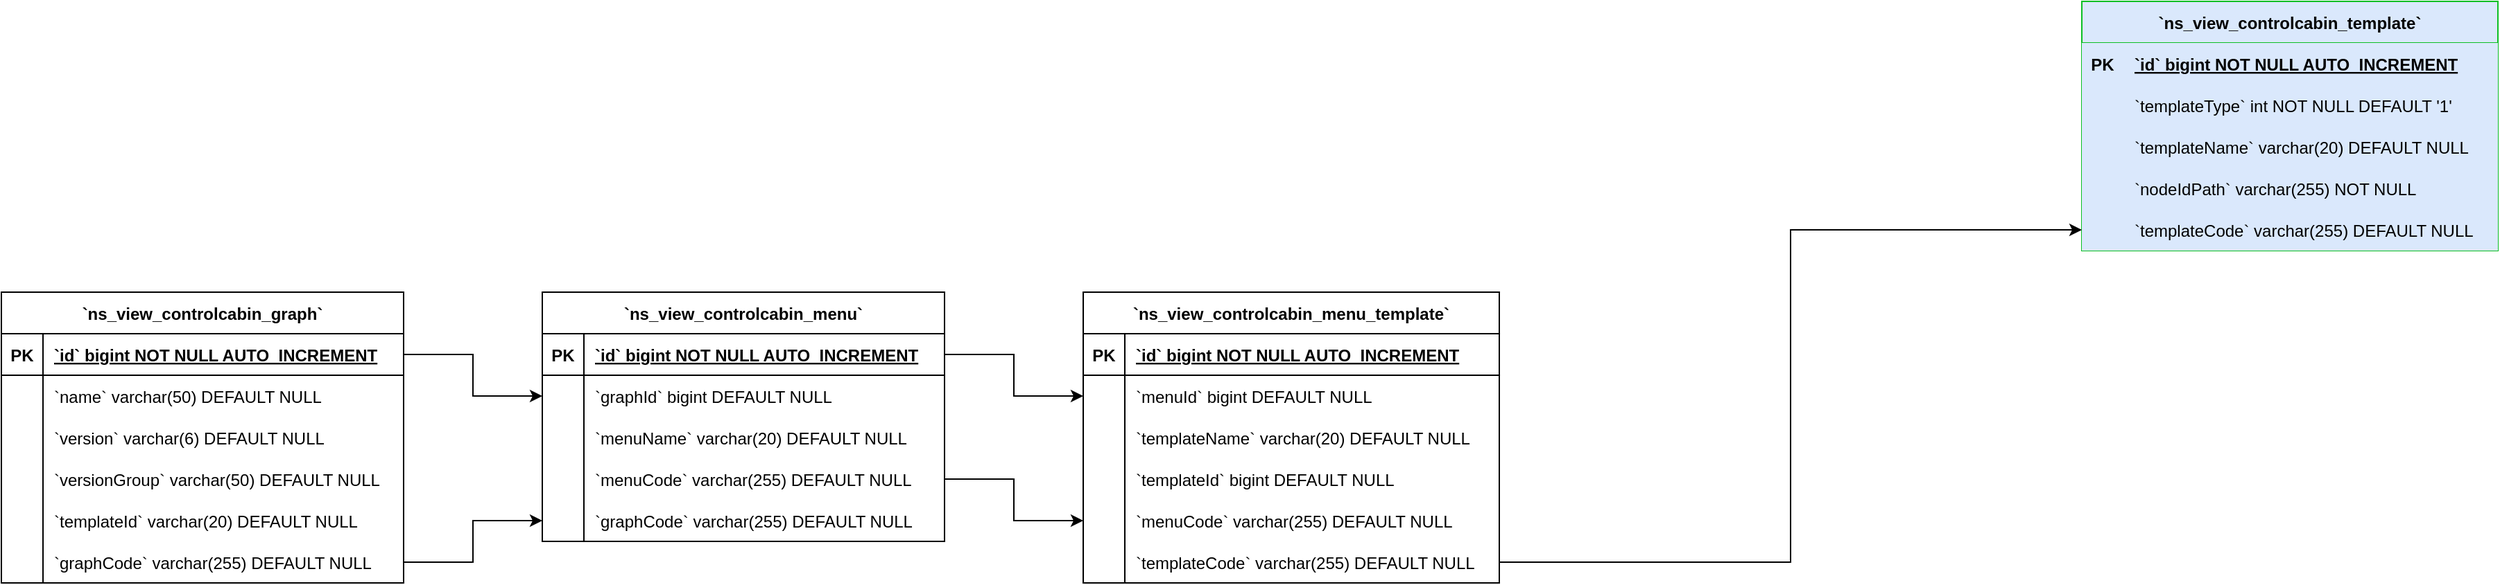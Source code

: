 <mxfile version="24.7.17">
  <diagram name="Page-1" id="efa7a0a1-bf9b-a30e-e6df-94a7791c09e9">
    <mxGraphModel dx="2937" dy="1209" grid="1" gridSize="10" guides="1" tooltips="1" connect="1" arrows="1" fold="1" page="1" pageScale="1" pageWidth="826" pageHeight="1169" background="none" math="0" shadow="0">
      <root>
        <mxCell id="0" />
        <mxCell id="1" parent="0" />
        <mxCell id="zxkC-XDfLACtidR0Jh8t-341" value="`ns_view_controlcabin_template`" style="shape=table;startSize=30;container=1;collapsible=1;childLayout=tableLayout;fixedRows=1;rowLines=0;fontStyle=1;align=center;resizeLast=1;fillColor=#dae8fc;strokeColor=#0BBF23;swimlaneFillColor=none;" vertex="1" parent="1">
          <mxGeometry x="780" y="230" width="300" height="180" as="geometry" />
        </mxCell>
        <mxCell id="zxkC-XDfLACtidR0Jh8t-342" value="" style="shape=tableRow;horizontal=0;startSize=0;swimlaneHead=0;swimlaneBody=0;fillColor=#dae8fc;collapsible=0;dropTarget=0;points=[[0,0.5],[1,0.5]];portConstraint=eastwest;strokeColor=#0BBF23;top=0;left=0;right=0;bottom=1;swimlaneFillColor=none;" vertex="1" parent="zxkC-XDfLACtidR0Jh8t-341">
          <mxGeometry y="30" width="300" height="30" as="geometry" />
        </mxCell>
        <mxCell id="zxkC-XDfLACtidR0Jh8t-343" value="PK" style="shape=partialRectangle;overflow=hidden;connectable=0;fillColor=#dae8fc;strokeColor=#0BBF23;top=0;left=0;bottom=0;right=0;fontStyle=1;swimlaneFillColor=none;" vertex="1" parent="zxkC-XDfLACtidR0Jh8t-342">
          <mxGeometry width="30" height="30" as="geometry">
            <mxRectangle width="30" height="30" as="alternateBounds" />
          </mxGeometry>
        </mxCell>
        <mxCell id="zxkC-XDfLACtidR0Jh8t-344" value="`id` bigint NOT NULL AUTO_INCREMENT" style="shape=partialRectangle;overflow=hidden;connectable=0;fillColor=#dae8fc;align=left;strokeColor=#0BBF23;top=0;left=0;bottom=0;right=0;spacingLeft=6;fontStyle=5;swimlaneFillColor=none;" vertex="1" parent="zxkC-XDfLACtidR0Jh8t-342">
          <mxGeometry x="30" width="270" height="30" as="geometry">
            <mxRectangle width="270" height="30" as="alternateBounds" />
          </mxGeometry>
        </mxCell>
        <mxCell id="zxkC-XDfLACtidR0Jh8t-345" value="" style="shape=tableRow;horizontal=0;startSize=0;swimlaneHead=0;swimlaneBody=0;fillColor=#dae8fc;collapsible=0;dropTarget=0;points=[[0,0.5],[1,0.5]];portConstraint=eastwest;strokeColor=#0BBF23;top=0;left=0;right=0;bottom=0;swimlaneFillColor=none;" vertex="1" parent="zxkC-XDfLACtidR0Jh8t-341">
          <mxGeometry y="60" width="300" height="30" as="geometry" />
        </mxCell>
        <mxCell id="zxkC-XDfLACtidR0Jh8t-346" value="" style="shape=partialRectangle;overflow=hidden;connectable=0;fillColor=#dae8fc;strokeColor=#0BBF23;top=0;left=0;bottom=0;right=0;swimlaneFillColor=none;" vertex="1" parent="zxkC-XDfLACtidR0Jh8t-345">
          <mxGeometry width="30" height="30" as="geometry">
            <mxRectangle width="30" height="30" as="alternateBounds" />
          </mxGeometry>
        </mxCell>
        <mxCell id="zxkC-XDfLACtidR0Jh8t-347" value="`templateType` int NOT NULL DEFAULT &#39;1&#39;" style="shape=partialRectangle;overflow=hidden;connectable=0;fillColor=#dae8fc;align=left;strokeColor=#0BBF23;top=0;left=0;bottom=0;right=0;spacingLeft=6;swimlaneFillColor=none;" vertex="1" parent="zxkC-XDfLACtidR0Jh8t-345">
          <mxGeometry x="30" width="270" height="30" as="geometry">
            <mxRectangle width="270" height="30" as="alternateBounds" />
          </mxGeometry>
        </mxCell>
        <mxCell id="zxkC-XDfLACtidR0Jh8t-348" value="" style="shape=tableRow;horizontal=0;startSize=0;swimlaneHead=0;swimlaneBody=0;fillColor=#dae8fc;collapsible=0;dropTarget=0;points=[[0,0.5],[1,0.5]];portConstraint=eastwest;strokeColor=#0BBF23;top=0;left=0;right=0;bottom=0;swimlaneFillColor=none;" vertex="1" parent="zxkC-XDfLACtidR0Jh8t-341">
          <mxGeometry y="90" width="300" height="30" as="geometry" />
        </mxCell>
        <mxCell id="zxkC-XDfLACtidR0Jh8t-349" value="" style="shape=partialRectangle;overflow=hidden;connectable=0;fillColor=#dae8fc;strokeColor=#0BBF23;top=0;left=0;bottom=0;right=0;swimlaneFillColor=none;" vertex="1" parent="zxkC-XDfLACtidR0Jh8t-348">
          <mxGeometry width="30" height="30" as="geometry">
            <mxRectangle width="30" height="30" as="alternateBounds" />
          </mxGeometry>
        </mxCell>
        <mxCell id="zxkC-XDfLACtidR0Jh8t-350" value="`templateName` varchar(20) DEFAULT NULL" style="shape=partialRectangle;overflow=hidden;connectable=0;fillColor=#dae8fc;align=left;strokeColor=#0BBF23;top=0;left=0;bottom=0;right=0;spacingLeft=6;swimlaneFillColor=none;" vertex="1" parent="zxkC-XDfLACtidR0Jh8t-348">
          <mxGeometry x="30" width="270" height="30" as="geometry">
            <mxRectangle width="270" height="30" as="alternateBounds" />
          </mxGeometry>
        </mxCell>
        <mxCell id="zxkC-XDfLACtidR0Jh8t-351" value="" style="shape=tableRow;horizontal=0;startSize=0;swimlaneHead=0;swimlaneBody=0;fillColor=#dae8fc;collapsible=0;dropTarget=0;points=[[0,0.5],[1,0.5]];portConstraint=eastwest;strokeColor=#0BBF23;top=0;left=0;right=0;bottom=0;swimlaneFillColor=none;" vertex="1" parent="zxkC-XDfLACtidR0Jh8t-341">
          <mxGeometry y="120" width="300" height="30" as="geometry" />
        </mxCell>
        <mxCell id="zxkC-XDfLACtidR0Jh8t-352" value="" style="shape=partialRectangle;overflow=hidden;connectable=0;fillColor=#dae8fc;strokeColor=#0BBF23;top=0;left=0;bottom=0;right=0;swimlaneFillColor=none;" vertex="1" parent="zxkC-XDfLACtidR0Jh8t-351">
          <mxGeometry width="30" height="30" as="geometry">
            <mxRectangle width="30" height="30" as="alternateBounds" />
          </mxGeometry>
        </mxCell>
        <mxCell id="zxkC-XDfLACtidR0Jh8t-353" value="`nodeIdPath` varchar(255) NOT NULL" style="shape=partialRectangle;overflow=hidden;connectable=0;fillColor=#dae8fc;align=left;strokeColor=#0BBF23;top=0;left=0;bottom=0;right=0;spacingLeft=6;swimlaneFillColor=none;" vertex="1" parent="zxkC-XDfLACtidR0Jh8t-351">
          <mxGeometry x="30" width="270" height="30" as="geometry">
            <mxRectangle width="270" height="30" as="alternateBounds" />
          </mxGeometry>
        </mxCell>
        <mxCell id="zxkC-XDfLACtidR0Jh8t-354" value="" style="shape=tableRow;horizontal=0;startSize=0;swimlaneHead=0;swimlaneBody=0;fillColor=#dae8fc;collapsible=0;dropTarget=0;points=[[0,0.5],[1,0.5]];portConstraint=eastwest;strokeColor=#0BBF23;top=0;left=0;right=0;bottom=0;swimlaneFillColor=none;" vertex="1" parent="zxkC-XDfLACtidR0Jh8t-341">
          <mxGeometry y="150" width="300" height="30" as="geometry" />
        </mxCell>
        <mxCell id="zxkC-XDfLACtidR0Jh8t-355" value="" style="shape=partialRectangle;overflow=hidden;connectable=0;fillColor=#dae8fc;strokeColor=#0BBF23;top=0;left=0;bottom=0;right=0;swimlaneFillColor=none;" vertex="1" parent="zxkC-XDfLACtidR0Jh8t-354">
          <mxGeometry width="30" height="30" as="geometry">
            <mxRectangle width="30" height="30" as="alternateBounds" />
          </mxGeometry>
        </mxCell>
        <mxCell id="zxkC-XDfLACtidR0Jh8t-356" value="`templateCode` varchar(255) DEFAULT NULL" style="shape=partialRectangle;overflow=hidden;connectable=0;fillColor=#dae8fc;align=left;strokeColor=#0BBF23;top=0;left=0;bottom=0;right=0;spacingLeft=6;swimlaneFillColor=none;" vertex="1" parent="zxkC-XDfLACtidR0Jh8t-354">
          <mxGeometry x="30" width="270" height="30" as="geometry">
            <mxRectangle width="270" height="30" as="alternateBounds" />
          </mxGeometry>
        </mxCell>
        <mxCell id="zxkC-XDfLACtidR0Jh8t-357" value="`ns_view_controlcabin_graph`" style="shape=table;startSize=30;container=1;collapsible=1;childLayout=tableLayout;fixedRows=1;rowLines=0;fontStyle=1;align=center;resizeLast=1;" vertex="1" parent="1">
          <mxGeometry x="-720" y="440" width="290" height="210" as="geometry" />
        </mxCell>
        <mxCell id="zxkC-XDfLACtidR0Jh8t-358" value="" style="shape=tableRow;horizontal=0;startSize=0;swimlaneHead=0;swimlaneBody=0;fillColor=none;collapsible=0;dropTarget=0;points=[[0,0.5],[1,0.5]];portConstraint=eastwest;strokeColor=inherit;top=0;left=0;right=0;bottom=1;" vertex="1" parent="zxkC-XDfLACtidR0Jh8t-357">
          <mxGeometry y="30" width="290" height="30" as="geometry" />
        </mxCell>
        <mxCell id="zxkC-XDfLACtidR0Jh8t-359" value="PK" style="shape=partialRectangle;overflow=hidden;connectable=0;fillColor=none;strokeColor=inherit;top=0;left=0;bottom=0;right=0;fontStyle=1;" vertex="1" parent="zxkC-XDfLACtidR0Jh8t-358">
          <mxGeometry width="30" height="30" as="geometry">
            <mxRectangle width="30" height="30" as="alternateBounds" />
          </mxGeometry>
        </mxCell>
        <mxCell id="zxkC-XDfLACtidR0Jh8t-360" value="`id` bigint NOT NULL AUTO_INCREMENT" style="shape=partialRectangle;overflow=hidden;connectable=0;fillColor=none;align=left;strokeColor=inherit;top=0;left=0;bottom=0;right=0;spacingLeft=6;fontStyle=5;" vertex="1" parent="zxkC-XDfLACtidR0Jh8t-358">
          <mxGeometry x="30" width="260" height="30" as="geometry">
            <mxRectangle width="260" height="30" as="alternateBounds" />
          </mxGeometry>
        </mxCell>
        <mxCell id="zxkC-XDfLACtidR0Jh8t-361" value="" style="shape=tableRow;horizontal=0;startSize=0;swimlaneHead=0;swimlaneBody=0;fillColor=none;collapsible=0;dropTarget=0;points=[[0,0.5],[1,0.5]];portConstraint=eastwest;strokeColor=inherit;top=0;left=0;right=0;bottom=0;" vertex="1" parent="zxkC-XDfLACtidR0Jh8t-357">
          <mxGeometry y="60" width="290" height="30" as="geometry" />
        </mxCell>
        <mxCell id="zxkC-XDfLACtidR0Jh8t-362" value="" style="shape=partialRectangle;overflow=hidden;connectable=0;fillColor=none;strokeColor=inherit;top=0;left=0;bottom=0;right=0;" vertex="1" parent="zxkC-XDfLACtidR0Jh8t-361">
          <mxGeometry width="30" height="30" as="geometry">
            <mxRectangle width="30" height="30" as="alternateBounds" />
          </mxGeometry>
        </mxCell>
        <mxCell id="zxkC-XDfLACtidR0Jh8t-363" value="`name` varchar(50) DEFAULT NULL" style="shape=partialRectangle;overflow=hidden;connectable=0;fillColor=none;align=left;strokeColor=inherit;top=0;left=0;bottom=0;right=0;spacingLeft=6;" vertex="1" parent="zxkC-XDfLACtidR0Jh8t-361">
          <mxGeometry x="30" width="260" height="30" as="geometry">
            <mxRectangle width="260" height="30" as="alternateBounds" />
          </mxGeometry>
        </mxCell>
        <mxCell id="zxkC-XDfLACtidR0Jh8t-364" value="" style="shape=tableRow;horizontal=0;startSize=0;swimlaneHead=0;swimlaneBody=0;fillColor=none;collapsible=0;dropTarget=0;points=[[0,0.5],[1,0.5]];portConstraint=eastwest;strokeColor=inherit;top=0;left=0;right=0;bottom=0;" vertex="1" parent="zxkC-XDfLACtidR0Jh8t-357">
          <mxGeometry y="90" width="290" height="30" as="geometry" />
        </mxCell>
        <mxCell id="zxkC-XDfLACtidR0Jh8t-365" value="" style="shape=partialRectangle;overflow=hidden;connectable=0;fillColor=none;strokeColor=inherit;top=0;left=0;bottom=0;right=0;" vertex="1" parent="zxkC-XDfLACtidR0Jh8t-364">
          <mxGeometry width="30" height="30" as="geometry">
            <mxRectangle width="30" height="30" as="alternateBounds" />
          </mxGeometry>
        </mxCell>
        <mxCell id="zxkC-XDfLACtidR0Jh8t-366" value="`version` varchar(6) DEFAULT NULL" style="shape=partialRectangle;overflow=hidden;connectable=0;fillColor=none;align=left;strokeColor=inherit;top=0;left=0;bottom=0;right=0;spacingLeft=6;" vertex="1" parent="zxkC-XDfLACtidR0Jh8t-364">
          <mxGeometry x="30" width="260" height="30" as="geometry">
            <mxRectangle width="260" height="30" as="alternateBounds" />
          </mxGeometry>
        </mxCell>
        <mxCell id="zxkC-XDfLACtidR0Jh8t-367" value="" style="shape=tableRow;horizontal=0;startSize=0;swimlaneHead=0;swimlaneBody=0;fillColor=none;collapsible=0;dropTarget=0;points=[[0,0.5],[1,0.5]];portConstraint=eastwest;strokeColor=inherit;top=0;left=0;right=0;bottom=0;" vertex="1" parent="zxkC-XDfLACtidR0Jh8t-357">
          <mxGeometry y="120" width="290" height="30" as="geometry" />
        </mxCell>
        <mxCell id="zxkC-XDfLACtidR0Jh8t-368" value="" style="shape=partialRectangle;overflow=hidden;connectable=0;fillColor=none;strokeColor=inherit;top=0;left=0;bottom=0;right=0;" vertex="1" parent="zxkC-XDfLACtidR0Jh8t-367">
          <mxGeometry width="30" height="30" as="geometry">
            <mxRectangle width="30" height="30" as="alternateBounds" />
          </mxGeometry>
        </mxCell>
        <mxCell id="zxkC-XDfLACtidR0Jh8t-369" value="`versionGroup` varchar(50) DEFAULT NULL" style="shape=partialRectangle;overflow=hidden;connectable=0;fillColor=none;align=left;strokeColor=inherit;top=0;left=0;bottom=0;right=0;spacingLeft=6;" vertex="1" parent="zxkC-XDfLACtidR0Jh8t-367">
          <mxGeometry x="30" width="260" height="30" as="geometry">
            <mxRectangle width="260" height="30" as="alternateBounds" />
          </mxGeometry>
        </mxCell>
        <mxCell id="zxkC-XDfLACtidR0Jh8t-370" value="" style="shape=tableRow;horizontal=0;startSize=0;swimlaneHead=0;swimlaneBody=0;fillColor=none;collapsible=0;dropTarget=0;points=[[0,0.5],[1,0.5]];portConstraint=eastwest;strokeColor=inherit;top=0;left=0;right=0;bottom=0;" vertex="1" parent="zxkC-XDfLACtidR0Jh8t-357">
          <mxGeometry y="150" width="290" height="30" as="geometry" />
        </mxCell>
        <mxCell id="zxkC-XDfLACtidR0Jh8t-371" value="" style="shape=partialRectangle;overflow=hidden;connectable=0;fillColor=none;strokeColor=inherit;top=0;left=0;bottom=0;right=0;" vertex="1" parent="zxkC-XDfLACtidR0Jh8t-370">
          <mxGeometry width="30" height="30" as="geometry">
            <mxRectangle width="30" height="30" as="alternateBounds" />
          </mxGeometry>
        </mxCell>
        <mxCell id="zxkC-XDfLACtidR0Jh8t-372" value="`templateId` varchar(20) DEFAULT NULL" style="shape=partialRectangle;overflow=hidden;connectable=0;fillColor=none;align=left;strokeColor=inherit;top=0;left=0;bottom=0;right=0;spacingLeft=6;" vertex="1" parent="zxkC-XDfLACtidR0Jh8t-370">
          <mxGeometry x="30" width="260" height="30" as="geometry">
            <mxRectangle width="260" height="30" as="alternateBounds" />
          </mxGeometry>
        </mxCell>
        <mxCell id="zxkC-XDfLACtidR0Jh8t-373" value="" style="shape=tableRow;horizontal=0;startSize=0;swimlaneHead=0;swimlaneBody=0;fillColor=none;collapsible=0;dropTarget=0;points=[[0,0.5],[1,0.5]];portConstraint=eastwest;strokeColor=inherit;top=0;left=0;right=0;bottom=0;" vertex="1" parent="zxkC-XDfLACtidR0Jh8t-357">
          <mxGeometry y="180" width="290" height="30" as="geometry" />
        </mxCell>
        <mxCell id="zxkC-XDfLACtidR0Jh8t-374" value="" style="shape=partialRectangle;overflow=hidden;connectable=0;fillColor=none;strokeColor=inherit;top=0;left=0;bottom=0;right=0;" vertex="1" parent="zxkC-XDfLACtidR0Jh8t-373">
          <mxGeometry width="30" height="30" as="geometry">
            <mxRectangle width="30" height="30" as="alternateBounds" />
          </mxGeometry>
        </mxCell>
        <mxCell id="zxkC-XDfLACtidR0Jh8t-375" value="`graphCode` varchar(255) DEFAULT NULL" style="shape=partialRectangle;overflow=hidden;connectable=0;fillColor=none;align=left;strokeColor=inherit;top=0;left=0;bottom=0;right=0;spacingLeft=6;" vertex="1" parent="zxkC-XDfLACtidR0Jh8t-373">
          <mxGeometry x="30" width="260" height="30" as="geometry">
            <mxRectangle width="260" height="30" as="alternateBounds" />
          </mxGeometry>
        </mxCell>
        <mxCell id="zxkC-XDfLACtidR0Jh8t-376" value="`ns_view_controlcabin_menu`" style="shape=table;startSize=30;container=1;collapsible=1;childLayout=tableLayout;fixedRows=1;rowLines=0;fontStyle=1;align=center;resizeLast=1;" vertex="1" parent="1">
          <mxGeometry x="-330" y="440" width="290" height="180" as="geometry" />
        </mxCell>
        <mxCell id="zxkC-XDfLACtidR0Jh8t-377" value="" style="shape=tableRow;horizontal=0;startSize=0;swimlaneHead=0;swimlaneBody=0;fillColor=none;collapsible=0;dropTarget=0;points=[[0,0.5],[1,0.5]];portConstraint=eastwest;strokeColor=inherit;top=0;left=0;right=0;bottom=1;" vertex="1" parent="zxkC-XDfLACtidR0Jh8t-376">
          <mxGeometry y="30" width="290" height="30" as="geometry" />
        </mxCell>
        <mxCell id="zxkC-XDfLACtidR0Jh8t-378" value="PK" style="shape=partialRectangle;overflow=hidden;connectable=0;fillColor=none;strokeColor=inherit;top=0;left=0;bottom=0;right=0;fontStyle=1;" vertex="1" parent="zxkC-XDfLACtidR0Jh8t-377">
          <mxGeometry width="30" height="30" as="geometry">
            <mxRectangle width="30" height="30" as="alternateBounds" />
          </mxGeometry>
        </mxCell>
        <mxCell id="zxkC-XDfLACtidR0Jh8t-379" value="`id` bigint NOT NULL AUTO_INCREMENT" style="shape=partialRectangle;overflow=hidden;connectable=0;fillColor=none;align=left;strokeColor=inherit;top=0;left=0;bottom=0;right=0;spacingLeft=6;fontStyle=5;" vertex="1" parent="zxkC-XDfLACtidR0Jh8t-377">
          <mxGeometry x="30" width="260" height="30" as="geometry">
            <mxRectangle width="260" height="30" as="alternateBounds" />
          </mxGeometry>
        </mxCell>
        <mxCell id="zxkC-XDfLACtidR0Jh8t-380" value="" style="shape=tableRow;horizontal=0;startSize=0;swimlaneHead=0;swimlaneBody=0;fillColor=none;collapsible=0;dropTarget=0;points=[[0,0.5],[1,0.5]];portConstraint=eastwest;strokeColor=inherit;top=0;left=0;right=0;bottom=0;" vertex="1" parent="zxkC-XDfLACtidR0Jh8t-376">
          <mxGeometry y="60" width="290" height="30" as="geometry" />
        </mxCell>
        <mxCell id="zxkC-XDfLACtidR0Jh8t-381" value="" style="shape=partialRectangle;overflow=hidden;connectable=0;fillColor=none;strokeColor=inherit;top=0;left=0;bottom=0;right=0;" vertex="1" parent="zxkC-XDfLACtidR0Jh8t-380">
          <mxGeometry width="30" height="30" as="geometry">
            <mxRectangle width="30" height="30" as="alternateBounds" />
          </mxGeometry>
        </mxCell>
        <mxCell id="zxkC-XDfLACtidR0Jh8t-382" value="`graphId` bigint DEFAULT NULL" style="shape=partialRectangle;overflow=hidden;connectable=0;fillColor=none;align=left;strokeColor=inherit;top=0;left=0;bottom=0;right=0;spacingLeft=6;" vertex="1" parent="zxkC-XDfLACtidR0Jh8t-380">
          <mxGeometry x="30" width="260" height="30" as="geometry">
            <mxRectangle width="260" height="30" as="alternateBounds" />
          </mxGeometry>
        </mxCell>
        <mxCell id="zxkC-XDfLACtidR0Jh8t-383" value="" style="shape=tableRow;horizontal=0;startSize=0;swimlaneHead=0;swimlaneBody=0;fillColor=none;collapsible=0;dropTarget=0;points=[[0,0.5],[1,0.5]];portConstraint=eastwest;strokeColor=inherit;top=0;left=0;right=0;bottom=0;" vertex="1" parent="zxkC-XDfLACtidR0Jh8t-376">
          <mxGeometry y="90" width="290" height="30" as="geometry" />
        </mxCell>
        <mxCell id="zxkC-XDfLACtidR0Jh8t-384" value="" style="shape=partialRectangle;overflow=hidden;connectable=0;fillColor=none;strokeColor=inherit;top=0;left=0;bottom=0;right=0;" vertex="1" parent="zxkC-XDfLACtidR0Jh8t-383">
          <mxGeometry width="30" height="30" as="geometry">
            <mxRectangle width="30" height="30" as="alternateBounds" />
          </mxGeometry>
        </mxCell>
        <mxCell id="zxkC-XDfLACtidR0Jh8t-385" value="`menuName` varchar(20) DEFAULT NULL" style="shape=partialRectangle;overflow=hidden;connectable=0;fillColor=none;align=left;strokeColor=inherit;top=0;left=0;bottom=0;right=0;spacingLeft=6;" vertex="1" parent="zxkC-XDfLACtidR0Jh8t-383">
          <mxGeometry x="30" width="260" height="30" as="geometry">
            <mxRectangle width="260" height="30" as="alternateBounds" />
          </mxGeometry>
        </mxCell>
        <mxCell id="zxkC-XDfLACtidR0Jh8t-386" value="" style="shape=tableRow;horizontal=0;startSize=0;swimlaneHead=0;swimlaneBody=0;fillColor=none;collapsible=0;dropTarget=0;points=[[0,0.5],[1,0.5]];portConstraint=eastwest;strokeColor=inherit;top=0;left=0;right=0;bottom=0;" vertex="1" parent="zxkC-XDfLACtidR0Jh8t-376">
          <mxGeometry y="120" width="290" height="30" as="geometry" />
        </mxCell>
        <mxCell id="zxkC-XDfLACtidR0Jh8t-387" value="" style="shape=partialRectangle;overflow=hidden;connectable=0;fillColor=none;strokeColor=inherit;top=0;left=0;bottom=0;right=0;" vertex="1" parent="zxkC-XDfLACtidR0Jh8t-386">
          <mxGeometry width="30" height="30" as="geometry">
            <mxRectangle width="30" height="30" as="alternateBounds" />
          </mxGeometry>
        </mxCell>
        <mxCell id="zxkC-XDfLACtidR0Jh8t-388" value="`menuCode` varchar(255) DEFAULT NULL" style="shape=partialRectangle;overflow=hidden;connectable=0;fillColor=none;align=left;strokeColor=inherit;top=0;left=0;bottom=0;right=0;spacingLeft=6;" vertex="1" parent="zxkC-XDfLACtidR0Jh8t-386">
          <mxGeometry x="30" width="260" height="30" as="geometry">
            <mxRectangle width="260" height="30" as="alternateBounds" />
          </mxGeometry>
        </mxCell>
        <mxCell id="zxkC-XDfLACtidR0Jh8t-389" value="" style="shape=tableRow;horizontal=0;startSize=0;swimlaneHead=0;swimlaneBody=0;fillColor=none;collapsible=0;dropTarget=0;points=[[0,0.5],[1,0.5]];portConstraint=eastwest;strokeColor=inherit;top=0;left=0;right=0;bottom=0;" vertex="1" parent="zxkC-XDfLACtidR0Jh8t-376">
          <mxGeometry y="150" width="290" height="30" as="geometry" />
        </mxCell>
        <mxCell id="zxkC-XDfLACtidR0Jh8t-390" value="" style="shape=partialRectangle;overflow=hidden;connectable=0;fillColor=none;strokeColor=inherit;top=0;left=0;bottom=0;right=0;" vertex="1" parent="zxkC-XDfLACtidR0Jh8t-389">
          <mxGeometry width="30" height="30" as="geometry">
            <mxRectangle width="30" height="30" as="alternateBounds" />
          </mxGeometry>
        </mxCell>
        <mxCell id="zxkC-XDfLACtidR0Jh8t-391" value="`graphCode` varchar(255) DEFAULT NULL" style="shape=partialRectangle;overflow=hidden;connectable=0;fillColor=none;align=left;strokeColor=inherit;top=0;left=0;bottom=0;right=0;spacingLeft=6;" vertex="1" parent="zxkC-XDfLACtidR0Jh8t-389">
          <mxGeometry x="30" width="260" height="30" as="geometry">
            <mxRectangle width="260" height="30" as="alternateBounds" />
          </mxGeometry>
        </mxCell>
        <mxCell id="zxkC-XDfLACtidR0Jh8t-392" value="`ns_view_controlcabin_menu_template`" style="shape=table;startSize=30;container=1;collapsible=1;childLayout=tableLayout;fixedRows=1;rowLines=0;fontStyle=1;align=center;resizeLast=1;" vertex="1" parent="1">
          <mxGeometry x="60" y="440" width="300" height="210" as="geometry" />
        </mxCell>
        <mxCell id="zxkC-XDfLACtidR0Jh8t-393" value="" style="shape=tableRow;horizontal=0;startSize=0;swimlaneHead=0;swimlaneBody=0;fillColor=none;collapsible=0;dropTarget=0;points=[[0,0.5],[1,0.5]];portConstraint=eastwest;strokeColor=inherit;top=0;left=0;right=0;bottom=1;" vertex="1" parent="zxkC-XDfLACtidR0Jh8t-392">
          <mxGeometry y="30" width="300" height="30" as="geometry" />
        </mxCell>
        <mxCell id="zxkC-XDfLACtidR0Jh8t-394" value="PK" style="shape=partialRectangle;overflow=hidden;connectable=0;fillColor=none;strokeColor=inherit;top=0;left=0;bottom=0;right=0;fontStyle=1;" vertex="1" parent="zxkC-XDfLACtidR0Jh8t-393">
          <mxGeometry width="30" height="30" as="geometry">
            <mxRectangle width="30" height="30" as="alternateBounds" />
          </mxGeometry>
        </mxCell>
        <mxCell id="zxkC-XDfLACtidR0Jh8t-395" value="`id` bigint NOT NULL AUTO_INCREMENT" style="shape=partialRectangle;overflow=hidden;connectable=0;fillColor=none;align=left;strokeColor=inherit;top=0;left=0;bottom=0;right=0;spacingLeft=6;fontStyle=5;" vertex="1" parent="zxkC-XDfLACtidR0Jh8t-393">
          <mxGeometry x="30" width="270" height="30" as="geometry">
            <mxRectangle width="270" height="30" as="alternateBounds" />
          </mxGeometry>
        </mxCell>
        <mxCell id="zxkC-XDfLACtidR0Jh8t-396" value="" style="shape=tableRow;horizontal=0;startSize=0;swimlaneHead=0;swimlaneBody=0;fillColor=none;collapsible=0;dropTarget=0;points=[[0,0.5],[1,0.5]];portConstraint=eastwest;strokeColor=inherit;top=0;left=0;right=0;bottom=0;" vertex="1" parent="zxkC-XDfLACtidR0Jh8t-392">
          <mxGeometry y="60" width="300" height="30" as="geometry" />
        </mxCell>
        <mxCell id="zxkC-XDfLACtidR0Jh8t-397" value="" style="shape=partialRectangle;overflow=hidden;connectable=0;fillColor=none;strokeColor=inherit;top=0;left=0;bottom=0;right=0;" vertex="1" parent="zxkC-XDfLACtidR0Jh8t-396">
          <mxGeometry width="30" height="30" as="geometry">
            <mxRectangle width="30" height="30" as="alternateBounds" />
          </mxGeometry>
        </mxCell>
        <mxCell id="zxkC-XDfLACtidR0Jh8t-398" value="`menuId` bigint DEFAULT NULL" style="shape=partialRectangle;overflow=hidden;connectable=0;fillColor=none;align=left;strokeColor=inherit;top=0;left=0;bottom=0;right=0;spacingLeft=6;" vertex="1" parent="zxkC-XDfLACtidR0Jh8t-396">
          <mxGeometry x="30" width="270" height="30" as="geometry">
            <mxRectangle width="270" height="30" as="alternateBounds" />
          </mxGeometry>
        </mxCell>
        <mxCell id="zxkC-XDfLACtidR0Jh8t-399" value="" style="shape=tableRow;horizontal=0;startSize=0;swimlaneHead=0;swimlaneBody=0;fillColor=none;collapsible=0;dropTarget=0;points=[[0,0.5],[1,0.5]];portConstraint=eastwest;strokeColor=inherit;top=0;left=0;right=0;bottom=0;" vertex="1" parent="zxkC-XDfLACtidR0Jh8t-392">
          <mxGeometry y="90" width="300" height="30" as="geometry" />
        </mxCell>
        <mxCell id="zxkC-XDfLACtidR0Jh8t-400" value="" style="shape=partialRectangle;overflow=hidden;connectable=0;fillColor=none;strokeColor=inherit;top=0;left=0;bottom=0;right=0;" vertex="1" parent="zxkC-XDfLACtidR0Jh8t-399">
          <mxGeometry width="30" height="30" as="geometry">
            <mxRectangle width="30" height="30" as="alternateBounds" />
          </mxGeometry>
        </mxCell>
        <mxCell id="zxkC-XDfLACtidR0Jh8t-401" value="`templateName` varchar(20) DEFAULT NULL" style="shape=partialRectangle;overflow=hidden;connectable=0;fillColor=none;align=left;strokeColor=inherit;top=0;left=0;bottom=0;right=0;spacingLeft=6;" vertex="1" parent="zxkC-XDfLACtidR0Jh8t-399">
          <mxGeometry x="30" width="270" height="30" as="geometry">
            <mxRectangle width="270" height="30" as="alternateBounds" />
          </mxGeometry>
        </mxCell>
        <mxCell id="zxkC-XDfLACtidR0Jh8t-402" value="" style="shape=tableRow;horizontal=0;startSize=0;swimlaneHead=0;swimlaneBody=0;fillColor=none;collapsible=0;dropTarget=0;points=[[0,0.5],[1,0.5]];portConstraint=eastwest;strokeColor=inherit;top=0;left=0;right=0;bottom=0;" vertex="1" parent="zxkC-XDfLACtidR0Jh8t-392">
          <mxGeometry y="120" width="300" height="30" as="geometry" />
        </mxCell>
        <mxCell id="zxkC-XDfLACtidR0Jh8t-403" value="" style="shape=partialRectangle;overflow=hidden;connectable=0;fillColor=none;strokeColor=inherit;top=0;left=0;bottom=0;right=0;" vertex="1" parent="zxkC-XDfLACtidR0Jh8t-402">
          <mxGeometry width="30" height="30" as="geometry">
            <mxRectangle width="30" height="30" as="alternateBounds" />
          </mxGeometry>
        </mxCell>
        <mxCell id="zxkC-XDfLACtidR0Jh8t-404" value="`templateId` bigint DEFAULT NULL" style="shape=partialRectangle;overflow=hidden;connectable=0;fillColor=none;align=left;strokeColor=inherit;top=0;left=0;bottom=0;right=0;spacingLeft=6;" vertex="1" parent="zxkC-XDfLACtidR0Jh8t-402">
          <mxGeometry x="30" width="270" height="30" as="geometry">
            <mxRectangle width="270" height="30" as="alternateBounds" />
          </mxGeometry>
        </mxCell>
        <mxCell id="zxkC-XDfLACtidR0Jh8t-405" value="" style="shape=tableRow;horizontal=0;startSize=0;swimlaneHead=0;swimlaneBody=0;fillColor=none;collapsible=0;dropTarget=0;points=[[0,0.5],[1,0.5]];portConstraint=eastwest;strokeColor=inherit;top=0;left=0;right=0;bottom=0;" vertex="1" parent="zxkC-XDfLACtidR0Jh8t-392">
          <mxGeometry y="150" width="300" height="30" as="geometry" />
        </mxCell>
        <mxCell id="zxkC-XDfLACtidR0Jh8t-406" value="" style="shape=partialRectangle;overflow=hidden;connectable=0;fillColor=none;strokeColor=inherit;top=0;left=0;bottom=0;right=0;" vertex="1" parent="zxkC-XDfLACtidR0Jh8t-405">
          <mxGeometry width="30" height="30" as="geometry">
            <mxRectangle width="30" height="30" as="alternateBounds" />
          </mxGeometry>
        </mxCell>
        <mxCell id="zxkC-XDfLACtidR0Jh8t-407" value="`menuCode` varchar(255) DEFAULT NULL" style="shape=partialRectangle;overflow=hidden;connectable=0;fillColor=none;align=left;strokeColor=inherit;top=0;left=0;bottom=0;right=0;spacingLeft=6;" vertex="1" parent="zxkC-XDfLACtidR0Jh8t-405">
          <mxGeometry x="30" width="270" height="30" as="geometry">
            <mxRectangle width="270" height="30" as="alternateBounds" />
          </mxGeometry>
        </mxCell>
        <mxCell id="zxkC-XDfLACtidR0Jh8t-408" value="" style="shape=tableRow;horizontal=0;startSize=0;swimlaneHead=0;swimlaneBody=0;fillColor=none;collapsible=0;dropTarget=0;points=[[0,0.5],[1,0.5]];portConstraint=eastwest;strokeColor=inherit;top=0;left=0;right=0;bottom=0;" vertex="1" parent="zxkC-XDfLACtidR0Jh8t-392">
          <mxGeometry y="180" width="300" height="30" as="geometry" />
        </mxCell>
        <mxCell id="zxkC-XDfLACtidR0Jh8t-409" value="" style="shape=partialRectangle;overflow=hidden;connectable=0;fillColor=none;strokeColor=inherit;top=0;left=0;bottom=0;right=0;" vertex="1" parent="zxkC-XDfLACtidR0Jh8t-408">
          <mxGeometry width="30" height="30" as="geometry">
            <mxRectangle width="30" height="30" as="alternateBounds" />
          </mxGeometry>
        </mxCell>
        <mxCell id="zxkC-XDfLACtidR0Jh8t-410" value="`templateCode` varchar(255) DEFAULT NULL" style="shape=partialRectangle;overflow=hidden;connectable=0;fillColor=none;align=left;strokeColor=inherit;top=0;left=0;bottom=0;right=0;spacingLeft=6;" vertex="1" parent="zxkC-XDfLACtidR0Jh8t-408">
          <mxGeometry x="30" width="270" height="30" as="geometry">
            <mxRectangle width="270" height="30" as="alternateBounds" />
          </mxGeometry>
        </mxCell>
        <mxCell id="zxkC-XDfLACtidR0Jh8t-462" style="edgeStyle=orthogonalEdgeStyle;rounded=0;orthogonalLoop=1;jettySize=auto;html=1;exitX=1;exitY=0.5;exitDx=0;exitDy=0;" edge="1" parent="1" source="zxkC-XDfLACtidR0Jh8t-358" target="zxkC-XDfLACtidR0Jh8t-380">
          <mxGeometry relative="1" as="geometry" />
        </mxCell>
        <mxCell id="zxkC-XDfLACtidR0Jh8t-463" style="edgeStyle=orthogonalEdgeStyle;rounded=0;orthogonalLoop=1;jettySize=auto;html=1;exitX=1;exitY=0.5;exitDx=0;exitDy=0;" edge="1" parent="1" source="zxkC-XDfLACtidR0Jh8t-377" target="zxkC-XDfLACtidR0Jh8t-396">
          <mxGeometry relative="1" as="geometry" />
        </mxCell>
        <mxCell id="zxkC-XDfLACtidR0Jh8t-464" style="edgeStyle=orthogonalEdgeStyle;rounded=0;orthogonalLoop=1;jettySize=auto;html=1;exitX=1;exitY=0.5;exitDx=0;exitDy=0;" edge="1" parent="1" source="zxkC-XDfLACtidR0Jh8t-386" target="zxkC-XDfLACtidR0Jh8t-405">
          <mxGeometry relative="1" as="geometry" />
        </mxCell>
        <mxCell id="zxkC-XDfLACtidR0Jh8t-465" style="edgeStyle=orthogonalEdgeStyle;rounded=0;orthogonalLoop=1;jettySize=auto;html=1;exitX=1;exitY=0.5;exitDx=0;exitDy=0;" edge="1" parent="1" source="zxkC-XDfLACtidR0Jh8t-408" target="zxkC-XDfLACtidR0Jh8t-354">
          <mxGeometry relative="1" as="geometry" />
        </mxCell>
        <mxCell id="zxkC-XDfLACtidR0Jh8t-466" style="edgeStyle=orthogonalEdgeStyle;rounded=0;orthogonalLoop=1;jettySize=auto;html=1;exitX=1;exitY=0.5;exitDx=0;exitDy=0;" edge="1" parent="1" source="zxkC-XDfLACtidR0Jh8t-373" target="zxkC-XDfLACtidR0Jh8t-389">
          <mxGeometry relative="1" as="geometry" />
        </mxCell>
      </root>
    </mxGraphModel>
  </diagram>
</mxfile>
